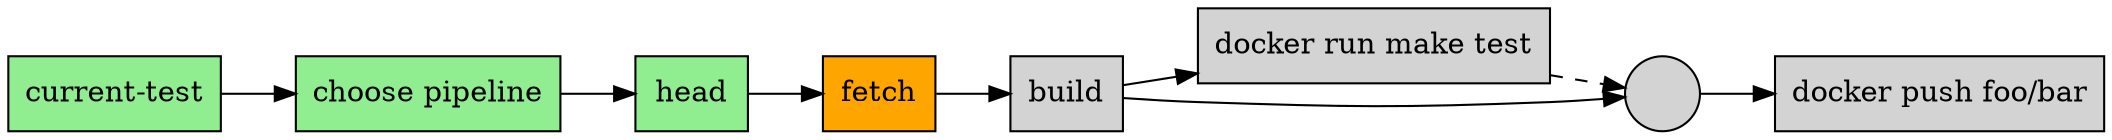 digraph pipeline {
  node [shape="box"]
  rankdir=LR
  n2 [label="current-test",fillcolor="#90ee90",style="filled"]
  n1 [label="choose pipeline",fillcolor="#90ee90",style="filled"]
  n7 [label="head",fillcolor="#90ee90",style="filled"]
  n6 [label="fetch",fillcolor="#ffa500",style="filled"]
  n5 [label="build",fillcolor="#d3d3d3",style="filled"]
  n4 [label="docker run make test",fillcolor="#d3d3d3",style="filled"]
  n3 [label="",fillcolor="#d3d3d3",style="filled",shape="circle"]
  n0 [label="docker push foo/bar",fillcolor="#d3d3d3",style="filled"]
  n3 -> n0
  n5 -> n3
  n4 -> n3 [style="dashed"]
  n5 -> n4
  n6 -> n5
  n7 -> n6
  n1 -> n7
  n2 -> n1
  }
